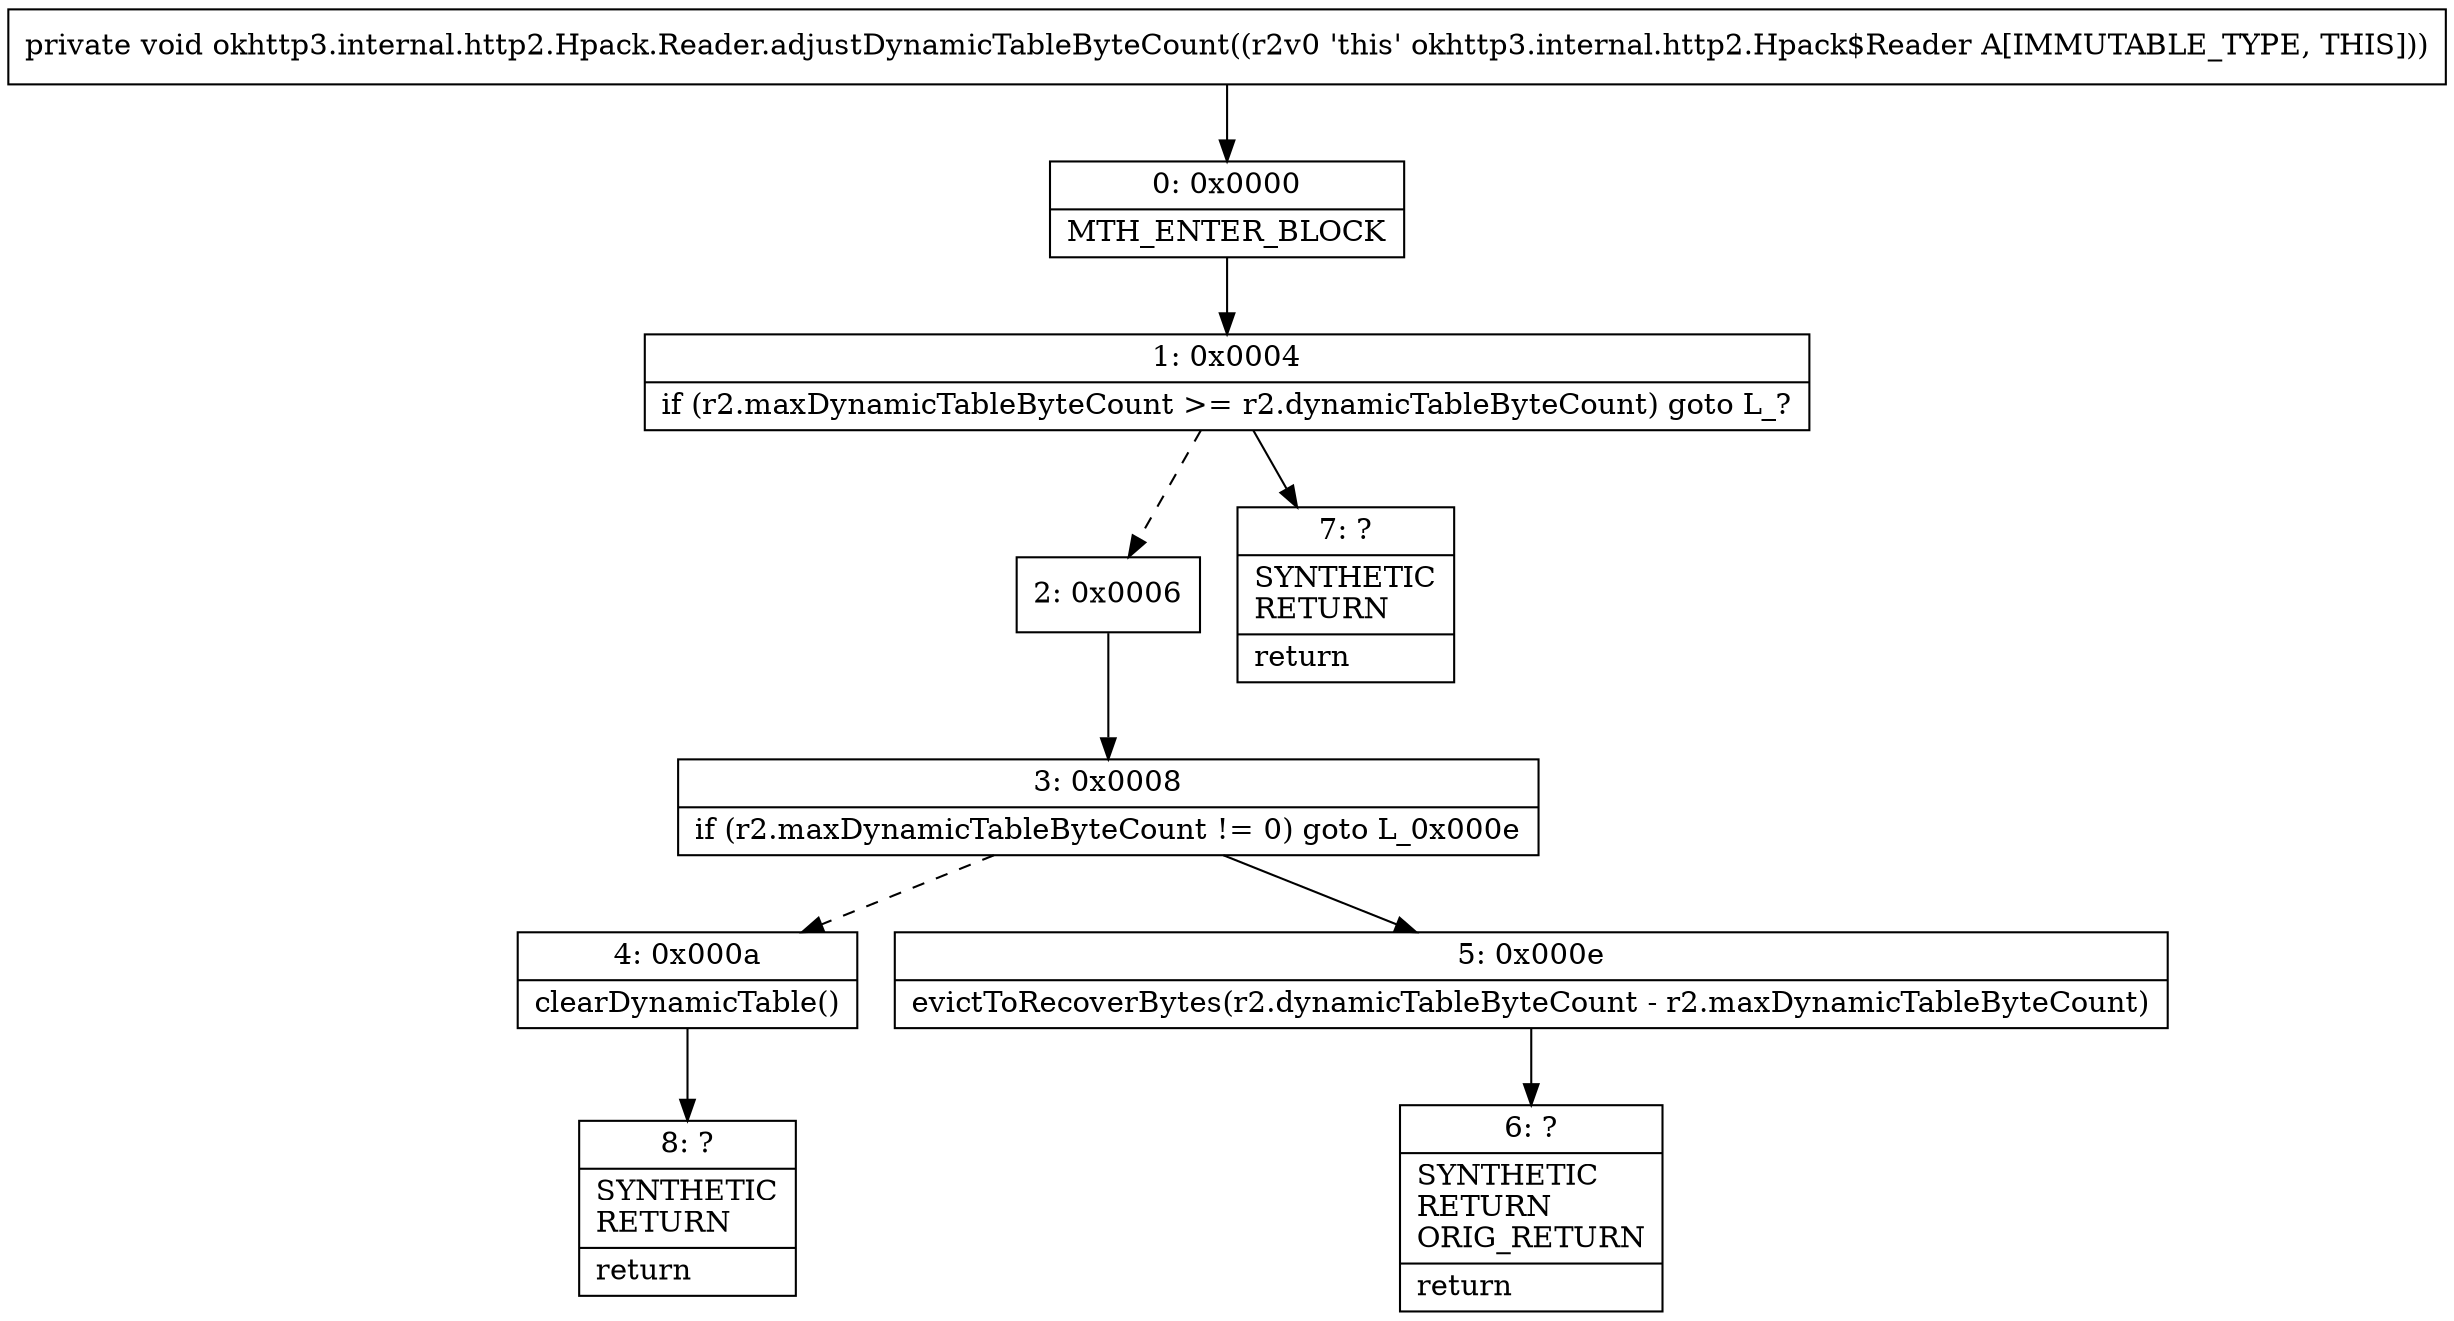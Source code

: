 digraph "CFG forokhttp3.internal.http2.Hpack.Reader.adjustDynamicTableByteCount()V" {
Node_0 [shape=record,label="{0\:\ 0x0000|MTH_ENTER_BLOCK\l}"];
Node_1 [shape=record,label="{1\:\ 0x0004|if (r2.maxDynamicTableByteCount \>= r2.dynamicTableByteCount) goto L_?\l}"];
Node_2 [shape=record,label="{2\:\ 0x0006}"];
Node_3 [shape=record,label="{3\:\ 0x0008|if (r2.maxDynamicTableByteCount != 0) goto L_0x000e\l}"];
Node_4 [shape=record,label="{4\:\ 0x000a|clearDynamicTable()\l}"];
Node_5 [shape=record,label="{5\:\ 0x000e|evictToRecoverBytes(r2.dynamicTableByteCount \- r2.maxDynamicTableByteCount)\l}"];
Node_6 [shape=record,label="{6\:\ ?|SYNTHETIC\lRETURN\lORIG_RETURN\l|return\l}"];
Node_7 [shape=record,label="{7\:\ ?|SYNTHETIC\lRETURN\l|return\l}"];
Node_8 [shape=record,label="{8\:\ ?|SYNTHETIC\lRETURN\l|return\l}"];
MethodNode[shape=record,label="{private void okhttp3.internal.http2.Hpack.Reader.adjustDynamicTableByteCount((r2v0 'this' okhttp3.internal.http2.Hpack$Reader A[IMMUTABLE_TYPE, THIS])) }"];
MethodNode -> Node_0;
Node_0 -> Node_1;
Node_1 -> Node_2[style=dashed];
Node_1 -> Node_7;
Node_2 -> Node_3;
Node_3 -> Node_4[style=dashed];
Node_3 -> Node_5;
Node_4 -> Node_8;
Node_5 -> Node_6;
}

